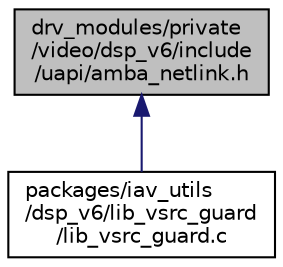 digraph "drv_modules/private/video/dsp_v6/include/uapi/amba_netlink.h"
{
 // INTERACTIVE_SVG=YES
 // LATEX_PDF_SIZE
  bgcolor="transparent";
  edge [fontname="Helvetica",fontsize="10",labelfontname="Helvetica",labelfontsize="10"];
  node [fontname="Helvetica",fontsize="10",shape=record];
  Node1 [label="drv_modules/private\l/video/dsp_v6/include\l/uapi/amba_netlink.h",height=0.2,width=0.4,color="black", fillcolor="grey75", style="filled", fontcolor="black",tooltip=" "];
  Node1 -> Node2 [dir="back",color="midnightblue",fontsize="10",style="solid",fontname="Helvetica"];
  Node2 [label="packages/iav_utils\l/dsp_v6/lib_vsrc_guard\l/lib_vsrc_guard.c",height=0.2,width=0.4,color="black",URL="$d0/d1e/lib__vsrc__guard_8c.html",tooltip=" "];
}
